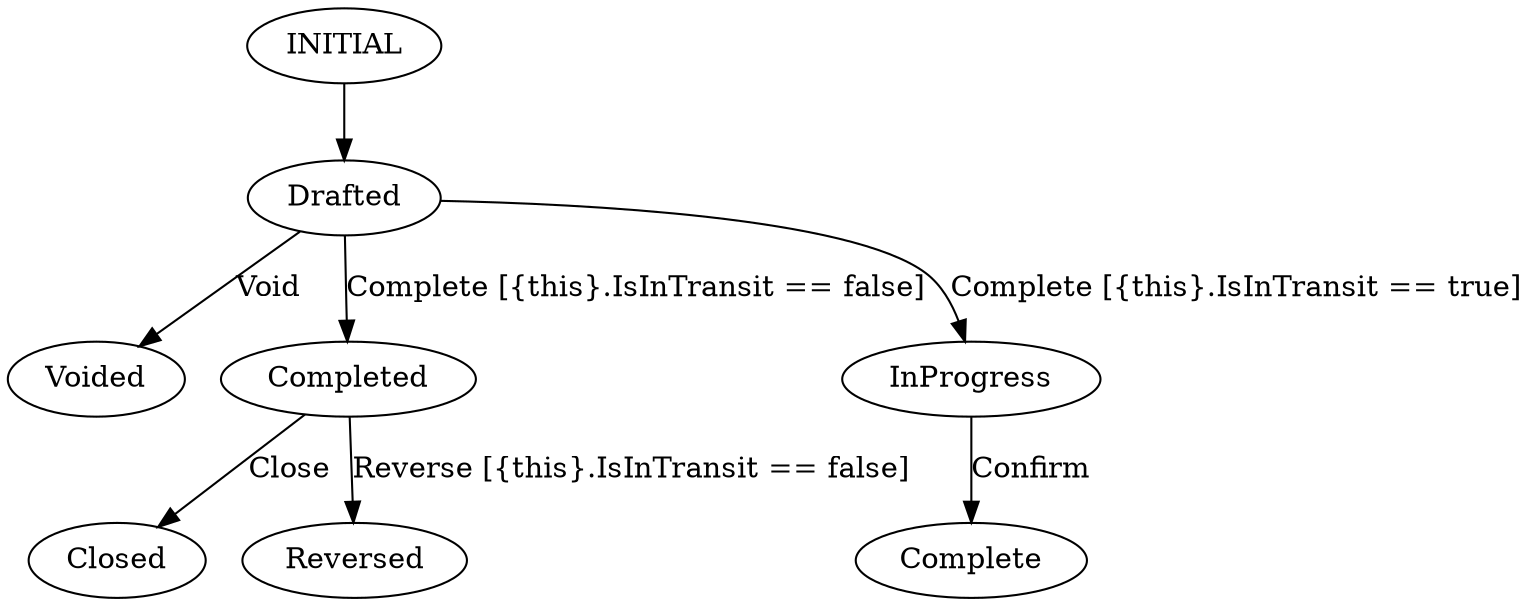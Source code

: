 digraph {
 INITIAL -> Drafted [label=""];
 Drafted -> Voided [label="Void"];
 Drafted -> Completed [label="Complete [{this}.IsInTransit == false]"];
 Drafted -> InProgress [label="Complete [{this}.IsInTransit == true]"];
 InProgress -> Complete [label="Confirm"];
 Completed -> Closed [label="Close"];
 Completed -> Reversed [label="Reverse [{this}.IsInTransit == false]"];
}